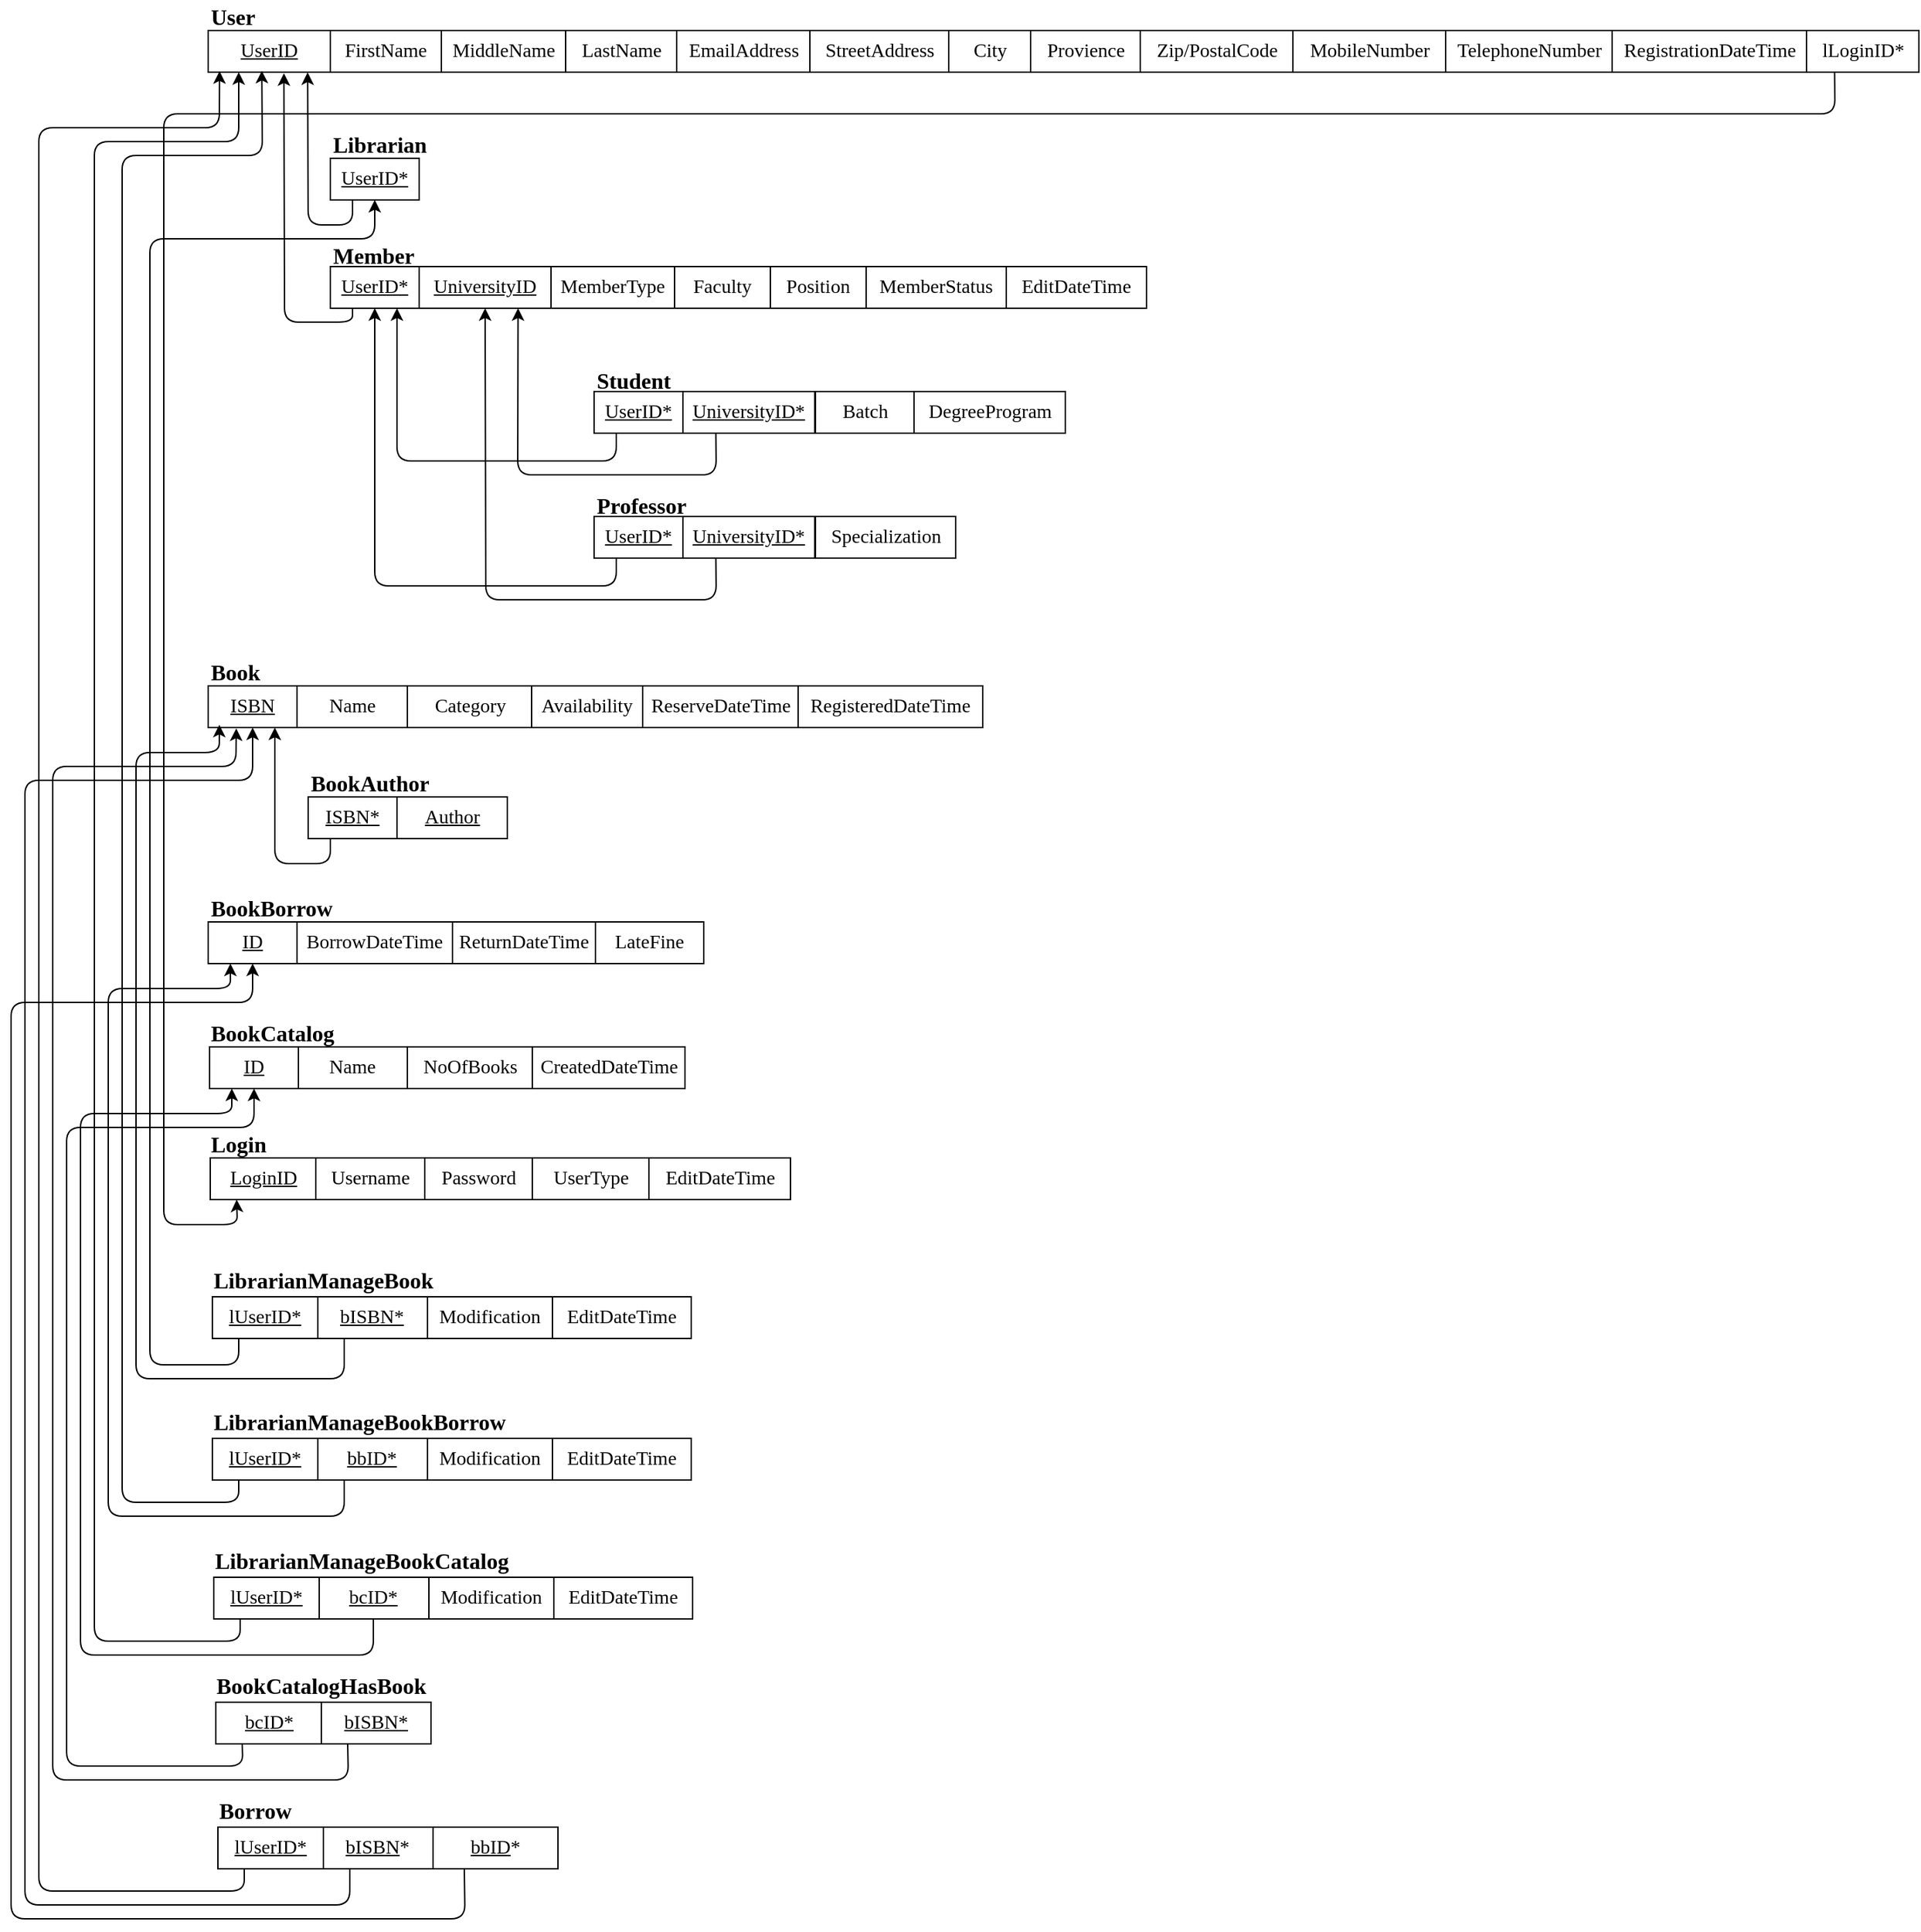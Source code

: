 <mxfile version="12.2.2" type="device" pages="1"><diagram id="SJPYlTRgL_fRr1sSaaFf" name="Page-1"><mxGraphModel dx="1826" dy="385" grid="1" gridSize="10" guides="1" tooltips="1" connect="1" arrows="1" fold="1" page="1" pageScale="1" pageWidth="1250" pageHeight="1000" math="0" shadow="0"><root><mxCell id="0"/><mxCell id="1" parent="0"/><mxCell id="bHV69W7bN7Klbik5Nrds-2" value="&lt;font face=&quot;Times New Roman&quot;&gt;User&lt;/font&gt;" style="text;html=1;resizable=0;points=[];autosize=1;align=left;verticalAlign=top;spacingTop=-4;fontSize=16;fontStyle=1" parent="1" vertex="1"><mxGeometry x="102" y="68" width="50" height="20" as="geometry"/></mxCell><mxCell id="bHV69W7bN7Klbik5Nrds-3" value="FirstName" style="rounded=0;whiteSpace=wrap;html=1;fontSize=14;fontFamily=Times New Roman;" parent="1" vertex="1"><mxGeometry x="190" y="90" width="80" height="30" as="geometry"/></mxCell><mxCell id="bHV69W7bN7Klbik5Nrds-4" value="MiddleName" style="rounded=0;whiteSpace=wrap;html=1;fontSize=14;fontFamily=Times New Roman;" parent="1" vertex="1"><mxGeometry x="270" y="90" width="90" height="30" as="geometry"/></mxCell><mxCell id="bHV69W7bN7Klbik5Nrds-5" value="LastName" style="rounded=0;whiteSpace=wrap;html=1;fontSize=14;fontFamily=Times New Roman;" parent="1" vertex="1"><mxGeometry x="359.5" y="90" width="80" height="30" as="geometry"/></mxCell><mxCell id="bHV69W7bN7Klbik5Nrds-6" value="EmailAddress" style="rounded=0;whiteSpace=wrap;html=1;fontSize=14;fontFamily=Times New Roman;" parent="1" vertex="1"><mxGeometry x="439.5" y="90" width="96" height="30" as="geometry"/></mxCell><mxCell id="bHV69W7bN7Klbik5Nrds-7" value="MobileNumber" style="rounded=0;whiteSpace=wrap;html=1;fontSize=14;fontFamily=Times New Roman;" parent="1" vertex="1"><mxGeometry x="883.5" y="90" width="110" height="30" as="geometry"/></mxCell><mxCell id="bHV69W7bN7Klbik5Nrds-8" value="UserID" style="rounded=0;whiteSpace=wrap;html=1;fontSize=14;fontFamily=Times New Roman;fontStyle=4" parent="1" vertex="1"><mxGeometry x="102" y="90" width="88" height="30" as="geometry"/></mxCell><mxCell id="bHV69W7bN7Klbik5Nrds-13" value="TelephoneNumber" style="rounded=0;whiteSpace=wrap;html=1;fontSize=14;fontFamily=Times New Roman;" parent="1" vertex="1"><mxGeometry x="993.5" y="90" width="120" height="30" as="geometry"/></mxCell><mxCell id="bHV69W7bN7Klbik5Nrds-14" value="StreetAddress" style="rounded=0;whiteSpace=wrap;html=1;fontSize=14;fontFamily=Times New Roman;" parent="1" vertex="1"><mxGeometry x="535.5" y="90" width="100" height="30" as="geometry"/></mxCell><mxCell id="bHV69W7bN7Klbik5Nrds-15" value="City" style="rounded=0;whiteSpace=wrap;html=1;fontSize=14;fontFamily=Times New Roman;" parent="1" vertex="1"><mxGeometry x="635.5" y="90" width="59" height="30" as="geometry"/></mxCell><mxCell id="bHV69W7bN7Klbik5Nrds-16" value="Provience" style="rounded=0;whiteSpace=wrap;html=1;fontSize=14;fontFamily=Times New Roman;" parent="1" vertex="1"><mxGeometry x="694.5" y="90" width="79" height="30" as="geometry"/></mxCell><mxCell id="bHV69W7bN7Klbik5Nrds-17" value="Zip/PostalCode" style="rounded=0;whiteSpace=wrap;html=1;fontSize=14;fontFamily=Times New Roman;" parent="1" vertex="1"><mxGeometry x="773.5" y="90" width="110" height="30" as="geometry"/></mxCell><mxCell id="bHV69W7bN7Klbik5Nrds-18" value="RegistrationDateTime" style="rounded=0;whiteSpace=wrap;html=1;fontSize=14;fontFamily=Times New Roman;" parent="1" vertex="1"><mxGeometry x="1113.5" y="90" width="140" height="30" as="geometry"/></mxCell><mxCell id="bHV69W7bN7Klbik5Nrds-19" value="&lt;font face=&quot;Times New Roman&quot;&gt;Librarian&lt;/font&gt;" style="text;html=1;resizable=0;points=[];autosize=1;align=left;verticalAlign=top;spacingTop=-4;fontSize=16;fontStyle=1" parent="1" vertex="1"><mxGeometry x="190" y="160" width="70" height="20" as="geometry"/></mxCell><mxCell id="bHV69W7bN7Klbik5Nrds-22" value="UserID*" style="rounded=0;whiteSpace=wrap;html=1;fontSize=14;fontFamily=Times New Roman;fontStyle=4" parent="1" vertex="1"><mxGeometry x="190" y="182" width="64" height="30" as="geometry"/></mxCell><mxCell id="bHV69W7bN7Klbik5Nrds-23" value="&lt;font face=&quot;Times New Roman&quot;&gt;Member&lt;/font&gt;" style="text;html=1;resizable=0;points=[];autosize=1;align=left;verticalAlign=top;spacingTop=-4;fontSize=16;fontStyle=1" parent="1" vertex="1"><mxGeometry x="190" y="240" width="70" height="20" as="geometry"/></mxCell><mxCell id="bHV69W7bN7Klbik5Nrds-24" value="UniversityID" style="rounded=0;whiteSpace=wrap;html=1;fontSize=14;fontFamily=Times New Roman;fontStyle=4" parent="1" vertex="1"><mxGeometry x="254" y="260" width="95" height="30" as="geometry"/></mxCell><mxCell id="bHV69W7bN7Klbik5Nrds-25" value="Faculty" style="rounded=0;whiteSpace=wrap;html=1;fontSize=14;fontFamily=Times New Roman;" parent="1" vertex="1"><mxGeometry x="438" y="260" width="69" height="30" as="geometry"/></mxCell><mxCell id="bHV69W7bN7Klbik5Nrds-26" value="MemberType" style="rounded=0;whiteSpace=wrap;html=1;fontSize=14;fontFamily=Times New Roman;" parent="1" vertex="1"><mxGeometry x="349" y="260" width="89" height="30" as="geometry"/></mxCell><mxCell id="bHV69W7bN7Klbik5Nrds-27" value="Position" style="rounded=0;whiteSpace=wrap;html=1;fontSize=14;fontFamily=Times New Roman;" parent="1" vertex="1"><mxGeometry x="507" y="260" width="69" height="30" as="geometry"/></mxCell><mxCell id="bHV69W7bN7Klbik5Nrds-28" value="MemberStatus" style="rounded=0;whiteSpace=wrap;html=1;fontSize=14;fontFamily=Times New Roman;" parent="1" vertex="1"><mxGeometry x="576" y="260" width="101" height="30" as="geometry"/></mxCell><mxCell id="bHV69W7bN7Klbik5Nrds-29" value="EditDateTime" style="rounded=0;whiteSpace=wrap;html=1;fontSize=14;fontFamily=Times New Roman;" parent="1" vertex="1"><mxGeometry x="677" y="260" width="101" height="30" as="geometry"/></mxCell><mxCell id="bHV69W7bN7Klbik5Nrds-30" value="UserID*" style="rounded=0;whiteSpace=wrap;html=1;fontSize=14;fontFamily=Times New Roman;fontStyle=4" parent="1" vertex="1"><mxGeometry x="190" y="260" width="64" height="30" as="geometry"/></mxCell><mxCell id="bHV69W7bN7Klbik5Nrds-32" value="&lt;font face=&quot;Times New Roman&quot;&gt;Student&lt;/font&gt;" style="text;html=1;resizable=0;points=[];autosize=1;align=left;verticalAlign=top;spacingTop=-4;fontSize=16;fontStyle=1" parent="1" vertex="1"><mxGeometry x="380" y="330" width="60" height="20" as="geometry"/></mxCell><mxCell id="bHV69W7bN7Klbik5Nrds-33" value="UniversityID*" style="rounded=0;whiteSpace=wrap;html=1;fontSize=14;fontFamily=Times New Roman;fontStyle=4" parent="1" vertex="1"><mxGeometry x="444" y="350" width="95" height="30" as="geometry"/></mxCell><mxCell id="bHV69W7bN7Klbik5Nrds-34" value="DegreeProgram" style="rounded=0;whiteSpace=wrap;html=1;fontSize=14;fontFamily=Times New Roman;" parent="1" vertex="1"><mxGeometry x="610.5" y="350" width="109" height="30" as="geometry"/></mxCell><mxCell id="bHV69W7bN7Klbik5Nrds-35" value="Batch" style="rounded=0;whiteSpace=wrap;html=1;fontSize=14;fontFamily=Times New Roman;" parent="1" vertex="1"><mxGeometry x="539.5" y="350" width="71" height="30" as="geometry"/></mxCell><mxCell id="bHV69W7bN7Klbik5Nrds-36" value="UserID*" style="rounded=0;whiteSpace=wrap;html=1;fontSize=14;fontFamily=Times New Roman;fontStyle=4" parent="1" vertex="1"><mxGeometry x="380" y="350" width="64" height="30" as="geometry"/></mxCell><mxCell id="bHV69W7bN7Klbik5Nrds-39" value="&lt;font face=&quot;Times New Roman&quot;&gt;Professor&lt;/font&gt;" style="text;html=1;resizable=0;points=[];autosize=1;align=left;verticalAlign=top;spacingTop=-4;fontSize=16;fontStyle=1" parent="1" vertex="1"><mxGeometry x="380" y="420" width="80" height="20" as="geometry"/></mxCell><mxCell id="bHV69W7bN7Klbik5Nrds-40" value="UniversityID*" style="rounded=0;whiteSpace=wrap;html=1;fontSize=14;fontFamily=Times New Roman;fontStyle=4" parent="1" vertex="1"><mxGeometry x="444" y="440" width="95" height="30" as="geometry"/></mxCell><mxCell id="bHV69W7bN7Klbik5Nrds-42" value="Specialization" style="rounded=0;whiteSpace=wrap;html=1;fontSize=14;fontFamily=Times New Roman;" parent="1" vertex="1"><mxGeometry x="539.5" y="440" width="101" height="30" as="geometry"/></mxCell><mxCell id="bHV69W7bN7Klbik5Nrds-43" value="UserID*" style="rounded=0;whiteSpace=wrap;html=1;fontSize=14;fontFamily=Times New Roman;fontStyle=4" parent="1" vertex="1"><mxGeometry x="380" y="440" width="64" height="30" as="geometry"/></mxCell><mxCell id="bHV69W7bN7Klbik5Nrds-45" value="" style="endArrow=classic;html=1;entryX=0.814;entryY=1.004;entryDx=0;entryDy=0;entryPerimeter=0;exitX=0.25;exitY=1;exitDx=0;exitDy=0;" parent="1" source="bHV69W7bN7Klbik5Nrds-22" target="bHV69W7bN7Klbik5Nrds-8" edge="1"><mxGeometry width="50" height="50" relative="1" as="geometry"><mxPoint x="30" y="300" as="sourcePoint"/><mxPoint x="80" y="250" as="targetPoint"/><Array as="points"><mxPoint x="206" y="230"/><mxPoint x="174" y="230"/></Array></mxGeometry></mxCell><mxCell id="bHV69W7bN7Klbik5Nrds-46" value="" style="endArrow=classic;html=1;entryX=0.62;entryY=1.025;entryDx=0;entryDy=0;entryPerimeter=0;exitX=0.25;exitY=1;exitDx=0;exitDy=0;" parent="1" source="bHV69W7bN7Klbik5Nrds-30" target="bHV69W7bN7Klbik5Nrds-8" edge="1"><mxGeometry width="50" height="50" relative="1" as="geometry"><mxPoint x="216.0" y="222" as="sourcePoint"/><mxPoint x="164.096" y="130.12" as="targetPoint"/><Array as="points"><mxPoint x="206" y="300"/><mxPoint x="157" y="300"/></Array></mxGeometry></mxCell><mxCell id="bHV69W7bN7Klbik5Nrds-47" value="" style="endArrow=classic;html=1;entryX=0.75;entryY=1;entryDx=0;entryDy=0;exitX=0.25;exitY=1;exitDx=0;exitDy=0;" parent="1" source="bHV69W7bN7Klbik5Nrds-36" target="bHV69W7bN7Klbik5Nrds-30" edge="1"><mxGeometry width="50" height="50" relative="1" as="geometry"><mxPoint x="216.0" y="300" as="sourcePoint"/><mxPoint x="151.68" y="130.75" as="targetPoint"/><Array as="points"><mxPoint x="396" y="400"/><mxPoint x="238" y="400"/></Array></mxGeometry></mxCell><mxCell id="bHV69W7bN7Klbik5Nrds-48" value="" style="endArrow=classic;html=1;entryX=0.5;entryY=1;entryDx=0;entryDy=0;exitX=0.25;exitY=1;exitDx=0;exitDy=0;" parent="1" source="bHV69W7bN7Klbik5Nrds-43" target="bHV69W7bN7Klbik5Nrds-30" edge="1"><mxGeometry width="50" height="50" relative="1" as="geometry"><mxPoint x="280" y="400" as="sourcePoint"/><mxPoint x="139.328" y="129.49" as="targetPoint"/><Array as="points"><mxPoint x="396" y="490"/><mxPoint x="222" y="490"/></Array></mxGeometry></mxCell><mxCell id="bHV69W7bN7Klbik5Nrds-49" value="" style="endArrow=classic;html=1;entryX=0.75;entryY=1;entryDx=0;entryDy=0;exitX=0.25;exitY=1;exitDx=0;exitDy=0;" parent="1" source="bHV69W7bN7Klbik5Nrds-33" target="bHV69W7bN7Klbik5Nrds-24" edge="1"><mxGeometry width="50" height="50" relative="1" as="geometry"><mxPoint x="362.0" y="377" as="sourcePoint"/><mxPoint x="310.096" y="285.12" as="targetPoint"/><Array as="points"><mxPoint x="468" y="410"/><mxPoint x="325" y="410"/></Array></mxGeometry></mxCell><mxCell id="bHV69W7bN7Klbik5Nrds-51" value="" style="endArrow=classic;html=1;entryX=0.5;entryY=1;entryDx=0;entryDy=0;exitX=0.25;exitY=1;exitDx=0;exitDy=0;" parent="1" source="bHV69W7bN7Klbik5Nrds-40" target="bHV69W7bN7Klbik5Nrds-24" edge="1"><mxGeometry width="50" height="50" relative="1" as="geometry"><mxPoint x="477.75" y="390" as="sourcePoint"/><mxPoint x="335.25" y="300" as="targetPoint"/><Array as="points"><mxPoint x="468" y="500"/><mxPoint x="302" y="500"/></Array></mxGeometry></mxCell><mxCell id="bHV69W7bN7Klbik5Nrds-52" value="&lt;font face=&quot;Times New Roman&quot;&gt;Book&lt;/font&gt;" style="text;html=1;resizable=0;points=[];autosize=1;align=left;verticalAlign=top;spacingTop=-4;fontSize=16;fontStyle=1" parent="1" vertex="1"><mxGeometry x="102" y="540" width="50" height="20" as="geometry"/></mxCell><mxCell id="bHV69W7bN7Klbik5Nrds-53" value="Name" style="rounded=0;whiteSpace=wrap;html=1;fontSize=14;fontFamily=Times New Roman;" parent="1" vertex="1"><mxGeometry x="165.5" y="562" width="80" height="30" as="geometry"/></mxCell><mxCell id="bHV69W7bN7Klbik5Nrds-54" value="Category" style="rounded=0;whiteSpace=wrap;html=1;fontSize=14;fontFamily=Times New Roman;" parent="1" vertex="1"><mxGeometry x="245.5" y="562" width="90" height="30" as="geometry"/></mxCell><mxCell id="bHV69W7bN7Klbik5Nrds-55" value="Availability" style="rounded=0;whiteSpace=wrap;html=1;fontSize=14;fontFamily=Times New Roman;" parent="1" vertex="1"><mxGeometry x="335" y="562" width="80" height="30" as="geometry"/></mxCell><mxCell id="bHV69W7bN7Klbik5Nrds-56" value="ReserveDateTime" style="rounded=0;whiteSpace=wrap;html=1;fontSize=14;fontFamily=Times New Roman;" parent="1" vertex="1"><mxGeometry x="415" y="562" width="113" height="30" as="geometry"/></mxCell><mxCell id="bHV69W7bN7Klbik5Nrds-57" value="ISBN" style="rounded=0;whiteSpace=wrap;html=1;fontSize=14;fontFamily=Times New Roman;fontStyle=4" parent="1" vertex="1"><mxGeometry x="102" y="562" width="64" height="30" as="geometry"/></mxCell><mxCell id="bHV69W7bN7Klbik5Nrds-58" value="RegisteredDateTime" style="rounded=0;whiteSpace=wrap;html=1;fontSize=14;fontFamily=Times New Roman;" parent="1" vertex="1"><mxGeometry x="527" y="562" width="133" height="30" as="geometry"/></mxCell><mxCell id="bHV69W7bN7Klbik5Nrds-59" value="&lt;font face=&quot;Times New Roman&quot;&gt;BookAuthor&lt;/font&gt;" style="text;html=1;resizable=0;points=[];autosize=1;align=left;verticalAlign=top;spacingTop=-4;fontSize=16;fontStyle=1" parent="1" vertex="1"><mxGeometry x="174" y="620" width="100" height="20" as="geometry"/></mxCell><mxCell id="bHV69W7bN7Klbik5Nrds-60" value="&lt;u&gt;Author&lt;/u&gt;" style="rounded=0;whiteSpace=wrap;html=1;fontSize=14;fontFamily=Times New Roman;" parent="1" vertex="1"><mxGeometry x="237.5" y="642" width="80" height="30" as="geometry"/></mxCell><mxCell id="bHV69W7bN7Klbik5Nrds-61" value="ISBN*" style="rounded=0;whiteSpace=wrap;html=1;fontSize=14;fontFamily=Times New Roman;fontStyle=4" parent="1" vertex="1"><mxGeometry x="174" y="642" width="64" height="30" as="geometry"/></mxCell><mxCell id="bHV69W7bN7Klbik5Nrds-62" value="" style="endArrow=classic;html=1;entryX=0.75;entryY=1;entryDx=0;entryDy=0;exitX=0.25;exitY=1;exitDx=0;exitDy=0;" parent="1" source="bHV69W7bN7Klbik5Nrds-61" target="bHV69W7bN7Klbik5Nrds-57" edge="1"><mxGeometry width="50" height="50" relative="1" as="geometry"><mxPoint x="445.75" y="480" as="sourcePoint"/><mxPoint x="279.5" y="300.0" as="targetPoint"/><Array as="points"><mxPoint x="190" y="690"/><mxPoint x="150" y="690"/></Array></mxGeometry></mxCell><mxCell id="Y3E1s8Jyo-hEr1M96dVR-1" value="&lt;font face=&quot;Times New Roman&quot;&gt;BookBorrow&lt;/font&gt;" style="text;html=1;resizable=0;points=[];autosize=1;align=left;verticalAlign=top;spacingTop=-4;fontSize=16;fontStyle=1" vertex="1" parent="1"><mxGeometry x="102" y="710" width="100" height="20" as="geometry"/></mxCell><mxCell id="Y3E1s8Jyo-hEr1M96dVR-2" value="BorrowDateTime" style="rounded=0;whiteSpace=wrap;html=1;fontSize=14;fontFamily=Times New Roman;" vertex="1" parent="1"><mxGeometry x="166" y="732" width="112" height="30" as="geometry"/></mxCell><mxCell id="Y3E1s8Jyo-hEr1M96dVR-3" value="ReturnDateTime" style="rounded=0;whiteSpace=wrap;html=1;fontSize=14;fontFamily=Times New Roman;" vertex="1" parent="1"><mxGeometry x="278" y="732" width="103" height="30" as="geometry"/></mxCell><mxCell id="Y3E1s8Jyo-hEr1M96dVR-4" value="ID" style="rounded=0;whiteSpace=wrap;html=1;fontSize=14;fontFamily=Times New Roman;fontStyle=4" vertex="1" parent="1"><mxGeometry x="102" y="732" width="64" height="30" as="geometry"/></mxCell><mxCell id="Y3E1s8Jyo-hEr1M96dVR-5" value="LateFine" style="rounded=0;whiteSpace=wrap;html=1;fontSize=14;fontFamily=Times New Roman;" vertex="1" parent="1"><mxGeometry x="381" y="732" width="78" height="30" as="geometry"/></mxCell><mxCell id="Y3E1s8Jyo-hEr1M96dVR-6" value="&lt;font face=&quot;Times New Roman&quot;&gt;BookCatalog&lt;/font&gt;" style="text;html=1;resizable=0;points=[];autosize=1;align=left;verticalAlign=top;spacingTop=-4;fontSize=16;fontStyle=1" vertex="1" parent="1"><mxGeometry x="102" y="800" width="100" height="20" as="geometry"/></mxCell><mxCell id="Y3E1s8Jyo-hEr1M96dVR-7" value="Name" style="rounded=0;whiteSpace=wrap;html=1;fontSize=14;fontFamily=Times New Roman;" vertex="1" parent="1"><mxGeometry x="165.5" y="822" width="80" height="30" as="geometry"/></mxCell><mxCell id="Y3E1s8Jyo-hEr1M96dVR-8" value="NoOfBooks" style="rounded=0;whiteSpace=wrap;html=1;fontSize=14;fontFamily=Times New Roman;" vertex="1" parent="1"><mxGeometry x="245.5" y="822" width="90" height="30" as="geometry"/></mxCell><mxCell id="Y3E1s8Jyo-hEr1M96dVR-9" value="ID" style="rounded=0;whiteSpace=wrap;html=1;fontSize=14;fontFamily=Times New Roman;fontStyle=4" vertex="1" parent="1"><mxGeometry x="103" y="822" width="64" height="30" as="geometry"/></mxCell><mxCell id="Y3E1s8Jyo-hEr1M96dVR-11" value="CreatedDateTime" style="rounded=0;whiteSpace=wrap;html=1;fontSize=14;fontFamily=Times New Roman;" vertex="1" parent="1"><mxGeometry x="335.5" y="822" width="110" height="30" as="geometry"/></mxCell><mxCell id="Y3E1s8Jyo-hEr1M96dVR-12" value="&lt;font face=&quot;Times New Roman&quot;&gt;Login&lt;/font&gt;" style="text;html=1;resizable=0;points=[];autosize=1;align=left;verticalAlign=top;spacingTop=-4;fontSize=16;fontStyle=1" vertex="1" parent="1"><mxGeometry x="102" y="880" width="50" height="20" as="geometry"/></mxCell><mxCell id="Y3E1s8Jyo-hEr1M96dVR-13" value="Username" style="rounded=0;whiteSpace=wrap;html=1;fontSize=14;fontFamily=Times New Roman;" vertex="1" parent="1"><mxGeometry x="178.5" y="902" width="80" height="30" as="geometry"/></mxCell><mxCell id="Y3E1s8Jyo-hEr1M96dVR-14" value="Password" style="rounded=0;whiteSpace=wrap;html=1;fontSize=14;fontFamily=Times New Roman;" vertex="1" parent="1"><mxGeometry x="258" y="902" width="78" height="30" as="geometry"/></mxCell><mxCell id="Y3E1s8Jyo-hEr1M96dVR-15" value="LoginID" style="rounded=0;whiteSpace=wrap;html=1;fontSize=14;fontFamily=Times New Roman;fontStyle=4" vertex="1" parent="1"><mxGeometry x="103.5" y="902" width="76" height="30" as="geometry"/></mxCell><mxCell id="Y3E1s8Jyo-hEr1M96dVR-16" value="UserType" style="rounded=0;whiteSpace=wrap;html=1;fontSize=14;fontFamily=Times New Roman;" vertex="1" parent="1"><mxGeometry x="335.5" y="902" width="84" height="30" as="geometry"/></mxCell><mxCell id="Y3E1s8Jyo-hEr1M96dVR-17" value="EditDateTime" style="rounded=0;whiteSpace=wrap;html=1;fontSize=14;fontFamily=Times New Roman;" vertex="1" parent="1"><mxGeometry x="419.5" y="902" width="102" height="30" as="geometry"/></mxCell><mxCell id="Y3E1s8Jyo-hEr1M96dVR-18" value="lLoginID*" style="rounded=0;whiteSpace=wrap;html=1;fontSize=14;fontFamily=Times New Roman;" vertex="1" parent="1"><mxGeometry x="1253.5" y="90" width="81" height="30" as="geometry"/></mxCell><mxCell id="Y3E1s8Jyo-hEr1M96dVR-19" value="" style="endArrow=classic;html=1;exitX=0.25;exitY=1;exitDx=0;exitDy=0;entryX=0.25;entryY=1;entryDx=0;entryDy=0;" edge="1" parent="1" source="Y3E1s8Jyo-hEr1M96dVR-18" target="Y3E1s8Jyo-hEr1M96dVR-15"><mxGeometry width="50" height="50" relative="1" as="geometry"><mxPoint x="1090" y="260" as="sourcePoint"/><mxPoint x="1140" y="210" as="targetPoint"/><Array as="points"><mxPoint x="1274" y="150"/><mxPoint x="70" y="150"/><mxPoint x="70" y="950"/><mxPoint x="123" y="950"/></Array></mxGeometry></mxCell><mxCell id="Y3E1s8Jyo-hEr1M96dVR-20" value="&lt;font face=&quot;Times New Roman&quot;&gt;LibrarianManageBook&lt;/font&gt;" style="text;html=1;resizable=0;points=[];autosize=1;align=left;verticalAlign=top;spacingTop=-4;fontSize=16;fontStyle=1" vertex="1" parent="1"><mxGeometry x="103.5" y="978" width="160" height="20" as="geometry"/></mxCell><mxCell id="Y3E1s8Jyo-hEr1M96dVR-21" value="&lt;u&gt;bISBN*&lt;/u&gt;" style="rounded=0;whiteSpace=wrap;html=1;fontSize=14;fontFamily=Times New Roman;" vertex="1" parent="1"><mxGeometry x="180" y="1002" width="80" height="30" as="geometry"/></mxCell><mxCell id="Y3E1s8Jyo-hEr1M96dVR-22" value="lUserID*" style="rounded=0;whiteSpace=wrap;html=1;fontSize=14;fontFamily=Times New Roman;fontStyle=4" vertex="1" parent="1"><mxGeometry x="105" y="1002" width="76" height="30" as="geometry"/></mxCell><mxCell id="Y3E1s8Jyo-hEr1M96dVR-23" value="Modification" style="rounded=0;whiteSpace=wrap;html=1;fontSize=14;fontFamily=Times New Roman;" vertex="1" parent="1"><mxGeometry x="260" y="1002" width="90" height="30" as="geometry"/></mxCell><mxCell id="Y3E1s8Jyo-hEr1M96dVR-24" value="EditDateTime" style="rounded=0;whiteSpace=wrap;html=1;fontSize=14;fontFamily=Times New Roman;" vertex="1" parent="1"><mxGeometry x="350" y="1002" width="100" height="30" as="geometry"/></mxCell><mxCell id="Y3E1s8Jyo-hEr1M96dVR-25" value="" style="endArrow=classic;html=1;entryX=0.5;entryY=1;entryDx=0;entryDy=0;exitX=0.25;exitY=1;exitDx=0;exitDy=0;" edge="1" parent="1" source="Y3E1s8Jyo-hEr1M96dVR-22" target="bHV69W7bN7Klbik5Nrds-22"><mxGeometry width="50" height="50" relative="1" as="geometry"><mxPoint x="120" y="1032.5" as="sourcePoint"/><mxPoint x="80" y="952.5" as="targetPoint"/><Array as="points"><mxPoint x="124" y="1051"/><mxPoint x="60" y="1051"/><mxPoint x="60" y="240"/><mxPoint x="222" y="240"/></Array></mxGeometry></mxCell><mxCell id="Y3E1s8Jyo-hEr1M96dVR-26" value="" style="endArrow=classic;html=1;exitX=0.25;exitY=1;exitDx=0;exitDy=0;entryX=0.125;entryY=0.933;entryDx=0;entryDy=0;entryPerimeter=0;" edge="1" parent="1" source="Y3E1s8Jyo-hEr1M96dVR-21" target="bHV69W7bN7Klbik5Nrds-57"><mxGeometry width="50" height="50" relative="1" as="geometry"><mxPoint x="134" y="1042" as="sourcePoint"/><mxPoint x="110" y="616.857" as="targetPoint"/><Array as="points"><mxPoint x="200" y="1061"/><mxPoint x="50" y="1061"/><mxPoint x="50" y="610"/><mxPoint x="110" y="610"/></Array></mxGeometry></mxCell><mxCell id="Y3E1s8Jyo-hEr1M96dVR-27" value="&lt;font face=&quot;Times New Roman&quot;&gt;LibrarianManageBookBorrow&lt;/font&gt;" style="text;html=1;resizable=0;points=[];autosize=1;align=left;verticalAlign=top;spacingTop=-4;fontSize=16;fontStyle=1" vertex="1" parent="1"><mxGeometry x="103.5" y="1080" width="210" height="20" as="geometry"/></mxCell><mxCell id="Y3E1s8Jyo-hEr1M96dVR-28" value="&lt;u&gt;bbID*&lt;/u&gt;" style="rounded=0;whiteSpace=wrap;html=1;fontSize=14;fontFamily=Times New Roman;" vertex="1" parent="1"><mxGeometry x="180" y="1104" width="80" height="30" as="geometry"/></mxCell><mxCell id="Y3E1s8Jyo-hEr1M96dVR-29" value="lUserID*" style="rounded=0;whiteSpace=wrap;html=1;fontSize=14;fontFamily=Times New Roman;fontStyle=4" vertex="1" parent="1"><mxGeometry x="105" y="1104" width="76" height="30" as="geometry"/></mxCell><mxCell id="Y3E1s8Jyo-hEr1M96dVR-30" value="Modification" style="rounded=0;whiteSpace=wrap;html=1;fontSize=14;fontFamily=Times New Roman;" vertex="1" parent="1"><mxGeometry x="260" y="1104" width="90" height="30" as="geometry"/></mxCell><mxCell id="Y3E1s8Jyo-hEr1M96dVR-31" value="EditDateTime" style="rounded=0;whiteSpace=wrap;html=1;fontSize=14;fontFamily=Times New Roman;" vertex="1" parent="1"><mxGeometry x="350" y="1104" width="100" height="30" as="geometry"/></mxCell><mxCell id="Y3E1s8Jyo-hEr1M96dVR-32" value="&lt;font face=&quot;Times New Roman&quot;&gt;LibrarianManageBookCatalog&lt;/font&gt;" style="text;html=1;resizable=0;points=[];autosize=1;align=left;verticalAlign=top;spacingTop=-4;fontSize=16;fontStyle=1" vertex="1" parent="1"><mxGeometry x="104.5" y="1180" width="210" height="20" as="geometry"/></mxCell><mxCell id="Y3E1s8Jyo-hEr1M96dVR-33" value="&lt;u&gt;bcID*&lt;/u&gt;" style="rounded=0;whiteSpace=wrap;html=1;fontSize=14;fontFamily=Times New Roman;" vertex="1" parent="1"><mxGeometry x="181" y="1204" width="80" height="30" as="geometry"/></mxCell><mxCell id="Y3E1s8Jyo-hEr1M96dVR-34" value="lUserID*" style="rounded=0;whiteSpace=wrap;html=1;fontSize=14;fontFamily=Times New Roman;fontStyle=4" vertex="1" parent="1"><mxGeometry x="106" y="1204" width="76" height="30" as="geometry"/></mxCell><mxCell id="Y3E1s8Jyo-hEr1M96dVR-35" value="Modification" style="rounded=0;whiteSpace=wrap;html=1;fontSize=14;fontFamily=Times New Roman;" vertex="1" parent="1"><mxGeometry x="261" y="1204" width="90" height="30" as="geometry"/></mxCell><mxCell id="Y3E1s8Jyo-hEr1M96dVR-36" value="EditDateTime" style="rounded=0;whiteSpace=wrap;html=1;fontSize=14;fontFamily=Times New Roman;" vertex="1" parent="1"><mxGeometry x="351" y="1204" width="100" height="30" as="geometry"/></mxCell><mxCell id="Y3E1s8Jyo-hEr1M96dVR-37" value="" style="endArrow=classic;html=1;exitX=0.25;exitY=1;exitDx=0;exitDy=0;entryX=0.439;entryY=0.966;entryDx=0;entryDy=0;entryPerimeter=0;" edge="1" parent="1" source="Y3E1s8Jyo-hEr1M96dVR-29" target="bHV69W7bN7Klbik5Nrds-8"><mxGeometry width="50" height="50" relative="1" as="geometry"><mxPoint x="70" y="1140" as="sourcePoint"/><mxPoint x="40" y="1020" as="targetPoint"/><Array as="points"><mxPoint x="124" y="1150"/><mxPoint x="40" y="1150"/><mxPoint x="40" y="180"/><mxPoint x="141" y="180"/></Array></mxGeometry></mxCell><mxCell id="Y3E1s8Jyo-hEr1M96dVR-38" value="" style="endArrow=classic;html=1;exitX=0.25;exitY=1;exitDx=0;exitDy=0;entryX=0.25;entryY=1;entryDx=0;entryDy=0;" edge="1" parent="1" source="Y3E1s8Jyo-hEr1M96dVR-28" target="Y3E1s8Jyo-hEr1M96dVR-4"><mxGeometry width="50" height="50" relative="1" as="geometry"><mxPoint x="10" y="1070" as="sourcePoint"/><mxPoint x="30" y="1000" as="targetPoint"/><Array as="points"><mxPoint x="200" y="1160"/><mxPoint x="30" y="1160"/><mxPoint x="30" y="780"/><mxPoint x="118" y="780"/></Array></mxGeometry></mxCell><mxCell id="Y3E1s8Jyo-hEr1M96dVR-39" value="" style="endArrow=classic;html=1;exitX=0.25;exitY=1;exitDx=0;exitDy=0;entryX=0.25;entryY=1;entryDx=0;entryDy=0;" edge="1" parent="1" source="Y3E1s8Jyo-hEr1M96dVR-34" target="bHV69W7bN7Klbik5Nrds-8"><mxGeometry width="50" height="50" relative="1" as="geometry"><mxPoint y="1140" as="sourcePoint"/><mxPoint x="50" y="1090" as="targetPoint"/><Array as="points"><mxPoint x="125" y="1250"/><mxPoint x="20" y="1250"/><mxPoint x="20" y="170"/><mxPoint x="124" y="170"/></Array></mxGeometry></mxCell><mxCell id="Y3E1s8Jyo-hEr1M96dVR-40" value="" style="endArrow=classic;html=1;entryX=0.25;entryY=1;entryDx=0;entryDy=0;" edge="1" parent="1" source="Y3E1s8Jyo-hEr1M96dVR-33" target="Y3E1s8Jyo-hEr1M96dVR-9"><mxGeometry width="50" height="50" relative="1" as="geometry"><mxPoint y="1160" as="sourcePoint"/><mxPoint x="50" y="1110" as="targetPoint"/><Array as="points"><mxPoint x="221" y="1260"/><mxPoint x="10" y="1260"/><mxPoint x="10" y="870"/><mxPoint x="119" y="870"/></Array></mxGeometry></mxCell><mxCell id="Y3E1s8Jyo-hEr1M96dVR-41" value="&lt;font face=&quot;Times New Roman&quot;&gt;BookCatalogHasBook&lt;/font&gt;" style="text;html=1;resizable=0;points=[];autosize=1;align=left;verticalAlign=top;spacingTop=-4;fontSize=16;fontStyle=1" vertex="1" parent="1"><mxGeometry x="106" y="1270" width="160" height="20" as="geometry"/></mxCell><mxCell id="Y3E1s8Jyo-hEr1M96dVR-42" value="&lt;u&gt;bISBN*&lt;/u&gt;" style="rounded=0;whiteSpace=wrap;html=1;fontSize=14;fontFamily=Times New Roman;" vertex="1" parent="1"><mxGeometry x="182.5" y="1294" width="80" height="30" as="geometry"/></mxCell><mxCell id="Y3E1s8Jyo-hEr1M96dVR-43" value="bcID*" style="rounded=0;whiteSpace=wrap;html=1;fontSize=14;fontFamily=Times New Roman;fontStyle=4" vertex="1" parent="1"><mxGeometry x="107.5" y="1294" width="76" height="30" as="geometry"/></mxCell><mxCell id="Y3E1s8Jyo-hEr1M96dVR-45" value="" style="endArrow=classic;html=1;exitX=0.25;exitY=1;exitDx=0;exitDy=0;entryX=0.5;entryY=1;entryDx=0;entryDy=0;" edge="1" parent="1" source="Y3E1s8Jyo-hEr1M96dVR-43" target="Y3E1s8Jyo-hEr1M96dVR-9"><mxGeometry width="50" height="50" relative="1" as="geometry"><mxPoint y="1330" as="sourcePoint"/><mxPoint x="50" y="1280" as="targetPoint"/><Array as="points"><mxPoint x="127" y="1340"/><mxPoint y="1340"/><mxPoint y="880"/><mxPoint x="135" y="880"/></Array></mxGeometry></mxCell><mxCell id="Y3E1s8Jyo-hEr1M96dVR-46" value="" style="endArrow=classic;html=1;exitX=0.25;exitY=1;exitDx=0;exitDy=0;entryX=0.316;entryY=1.022;entryDx=0;entryDy=0;entryPerimeter=0;" edge="1" parent="1" source="Y3E1s8Jyo-hEr1M96dVR-42" target="bHV69W7bN7Klbik5Nrds-57"><mxGeometry width="50" height="50" relative="1" as="geometry"><mxPoint x="-40" y="1280" as="sourcePoint"/><mxPoint x="10" y="1230" as="targetPoint"/><Array as="points"><mxPoint x="203" y="1350"/><mxPoint x="-10" y="1350"/><mxPoint x="-10" y="620"/><mxPoint x="122" y="620"/></Array></mxGeometry></mxCell><mxCell id="Y3E1s8Jyo-hEr1M96dVR-51" value="&lt;font face=&quot;Times New Roman&quot;&gt;Borrow&lt;/font&gt;" style="text;html=1;resizable=0;points=[];autosize=1;align=left;verticalAlign=top;spacingTop=-4;fontSize=16;fontStyle=1" vertex="1" parent="1"><mxGeometry x="107.5" y="1360" width="60" height="20" as="geometry"/></mxCell><mxCell id="Y3E1s8Jyo-hEr1M96dVR-52" value="&lt;u&gt;bISBN&lt;/u&gt;*" style="rounded=0;whiteSpace=wrap;html=1;fontSize=14;fontFamily=Times New Roman;" vertex="1" parent="1"><mxGeometry x="184" y="1384" width="80" height="30" as="geometry"/></mxCell><mxCell id="Y3E1s8Jyo-hEr1M96dVR-53" value="lUserID*" style="rounded=0;whiteSpace=wrap;html=1;fontSize=14;fontFamily=Times New Roman;fontStyle=4" vertex="1" parent="1"><mxGeometry x="109" y="1384" width="76" height="30" as="geometry"/></mxCell><mxCell id="Y3E1s8Jyo-hEr1M96dVR-54" value="&lt;u&gt;bbID&lt;/u&gt;*" style="rounded=0;whiteSpace=wrap;html=1;fontSize=14;fontFamily=Times New Roman;" vertex="1" parent="1"><mxGeometry x="264" y="1384" width="90" height="30" as="geometry"/></mxCell><mxCell id="Y3E1s8Jyo-hEr1M96dVR-55" value="" style="endArrow=classic;html=1;exitX=0.25;exitY=1;exitDx=0;exitDy=0;entryX=0.093;entryY=0.976;entryDx=0;entryDy=0;entryPerimeter=0;" edge="1" parent="1" source="Y3E1s8Jyo-hEr1M96dVR-53" target="bHV69W7bN7Klbik5Nrds-8"><mxGeometry width="50" height="50" relative="1" as="geometry"><mxPoint x="40" y="1440" as="sourcePoint"/><mxPoint x="60" y="120" as="targetPoint"/><Array as="points"><mxPoint x="128" y="1430"/><mxPoint x="-20" y="1430"/><mxPoint x="-20" y="160"/><mxPoint x="110" y="160"/></Array></mxGeometry></mxCell><mxCell id="Y3E1s8Jyo-hEr1M96dVR-56" value="" style="endArrow=classic;html=1;exitX=0.25;exitY=1;exitDx=0;exitDy=0;entryX=0.5;entryY=1;entryDx=0;entryDy=0;" edge="1" parent="1" source="Y3E1s8Jyo-hEr1M96dVR-52" target="bHV69W7bN7Klbik5Nrds-57"><mxGeometry width="50" height="50" relative="1" as="geometry"><mxPoint x="-60" y="1410" as="sourcePoint"/><mxPoint x="20" y="1270" as="targetPoint"/><Array as="points"><mxPoint x="204" y="1440"/><mxPoint x="-30" y="1440"/><mxPoint x="-30" y="630"/><mxPoint x="134" y="630"/></Array></mxGeometry></mxCell><mxCell id="Y3E1s8Jyo-hEr1M96dVR-57" value="" style="endArrow=classic;html=1;exitX=0.25;exitY=1;exitDx=0;exitDy=0;entryX=0.5;entryY=1;entryDx=0;entryDy=0;" edge="1" parent="1" source="Y3E1s8Jyo-hEr1M96dVR-54" target="Y3E1s8Jyo-hEr1M96dVR-4"><mxGeometry width="50" height="50" relative="1" as="geometry"><mxPoint x="-80" y="1450" as="sourcePoint"/><mxPoint x="-30" y="1400" as="targetPoint"/><Array as="points"><mxPoint x="287" y="1450"/><mxPoint x="-40" y="1450"/><mxPoint x="-40" y="790"/><mxPoint x="134" y="790"/></Array></mxGeometry></mxCell></root></mxGraphModel></diagram></mxfile>